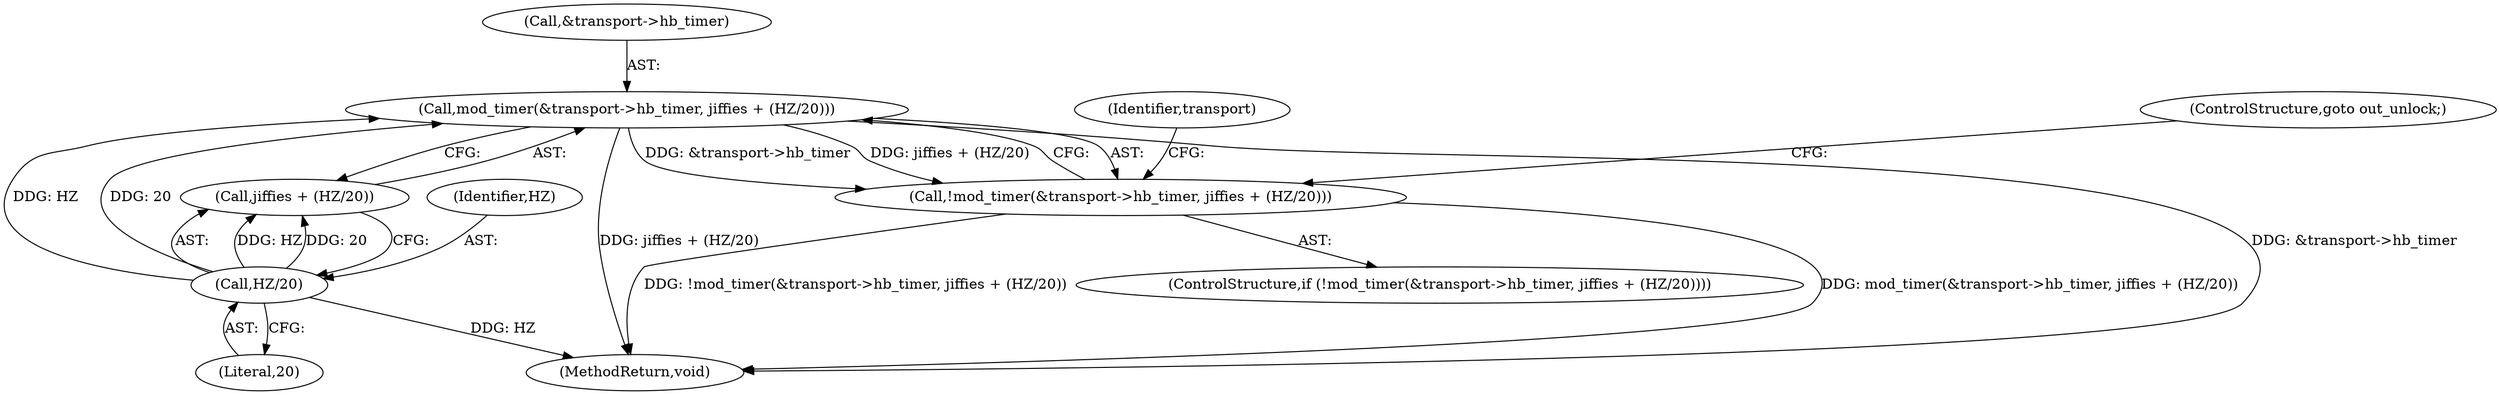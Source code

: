 digraph "0_linux_635682a14427d241bab7bbdeebb48a7d7b91638e@pointer" {
"1000149" [label="(Call,mod_timer(&transport->hb_timer, jiffies + (HZ/20)))"];
"1000156" [label="(Call,HZ/20)"];
"1000148" [label="(Call,!mod_timer(&transport->hb_timer, jiffies + (HZ/20)))"];
"1000204" [label="(MethodReturn,void)"];
"1000161" [label="(ControlStructure,goto out_unlock;)"];
"1000156" [label="(Call,HZ/20)"];
"1000157" [label="(Identifier,HZ)"];
"1000150" [label="(Call,&transport->hb_timer)"];
"1000160" [label="(Identifier,transport)"];
"1000149" [label="(Call,mod_timer(&transport->hb_timer, jiffies + (HZ/20)))"];
"1000158" [label="(Literal,20)"];
"1000148" [label="(Call,!mod_timer(&transport->hb_timer, jiffies + (HZ/20)))"];
"1000147" [label="(ControlStructure,if (!mod_timer(&transport->hb_timer, jiffies + (HZ/20))))"];
"1000154" [label="(Call,jiffies + (HZ/20))"];
"1000149" -> "1000148"  [label="AST: "];
"1000149" -> "1000154"  [label="CFG: "];
"1000150" -> "1000149"  [label="AST: "];
"1000154" -> "1000149"  [label="AST: "];
"1000148" -> "1000149"  [label="CFG: "];
"1000149" -> "1000204"  [label="DDG: jiffies + (HZ/20)"];
"1000149" -> "1000204"  [label="DDG: &transport->hb_timer"];
"1000149" -> "1000148"  [label="DDG: &transport->hb_timer"];
"1000149" -> "1000148"  [label="DDG: jiffies + (HZ/20)"];
"1000156" -> "1000149"  [label="DDG: HZ"];
"1000156" -> "1000149"  [label="DDG: 20"];
"1000156" -> "1000154"  [label="AST: "];
"1000156" -> "1000158"  [label="CFG: "];
"1000157" -> "1000156"  [label="AST: "];
"1000158" -> "1000156"  [label="AST: "];
"1000154" -> "1000156"  [label="CFG: "];
"1000156" -> "1000204"  [label="DDG: HZ"];
"1000156" -> "1000154"  [label="DDG: HZ"];
"1000156" -> "1000154"  [label="DDG: 20"];
"1000148" -> "1000147"  [label="AST: "];
"1000160" -> "1000148"  [label="CFG: "];
"1000161" -> "1000148"  [label="CFG: "];
"1000148" -> "1000204"  [label="DDG: mod_timer(&transport->hb_timer, jiffies + (HZ/20))"];
"1000148" -> "1000204"  [label="DDG: !mod_timer(&transport->hb_timer, jiffies + (HZ/20))"];
}
